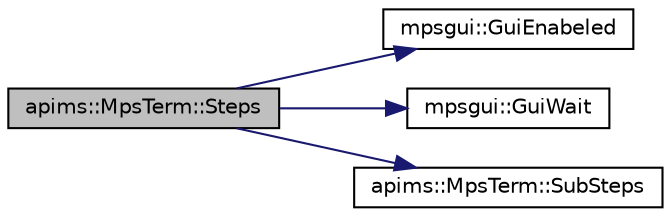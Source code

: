 digraph G
{
  edge [fontname="Helvetica",fontsize="10",labelfontname="Helvetica",labelfontsize="10"];
  node [fontname="Helvetica",fontsize="10",shape=record];
  rankdir=LR;
  Node1 [label="apims::MpsTerm::Steps",height=0.2,width=0.4,color="black", fillcolor="grey75", style="filled" fontcolor="black"];
  Node1 -> Node2 [color="midnightblue",fontsize="10",style="solid",fontname="Helvetica"];
  Node2 [label="mpsgui::GuiEnabeled",height=0.2,width=0.4,color="black", fillcolor="white", style="filled",URL="$namespacempsgui.html#a6652ef4b35d67ac4b41b1c517d3c2a82"];
  Node1 -> Node3 [color="midnightblue",fontsize="10",style="solid",fontname="Helvetica"];
  Node3 [label="mpsgui::GuiWait",height=0.2,width=0.4,color="black", fillcolor="white", style="filled",URL="$namespacempsgui.html#abcd58eb073b92ca3abfede979321b46d"];
  Node1 -> Node4 [color="midnightblue",fontsize="10",style="solid",fontname="Helvetica"];
  Node4 [label="apims::MpsTerm::SubSteps",height=0.2,width=0.4,color="black", fillcolor="white", style="filled",URL="$classapims_1_1_mps_term.html#ad6782c2598a5f5e40bd8711b8337c537"];
}
